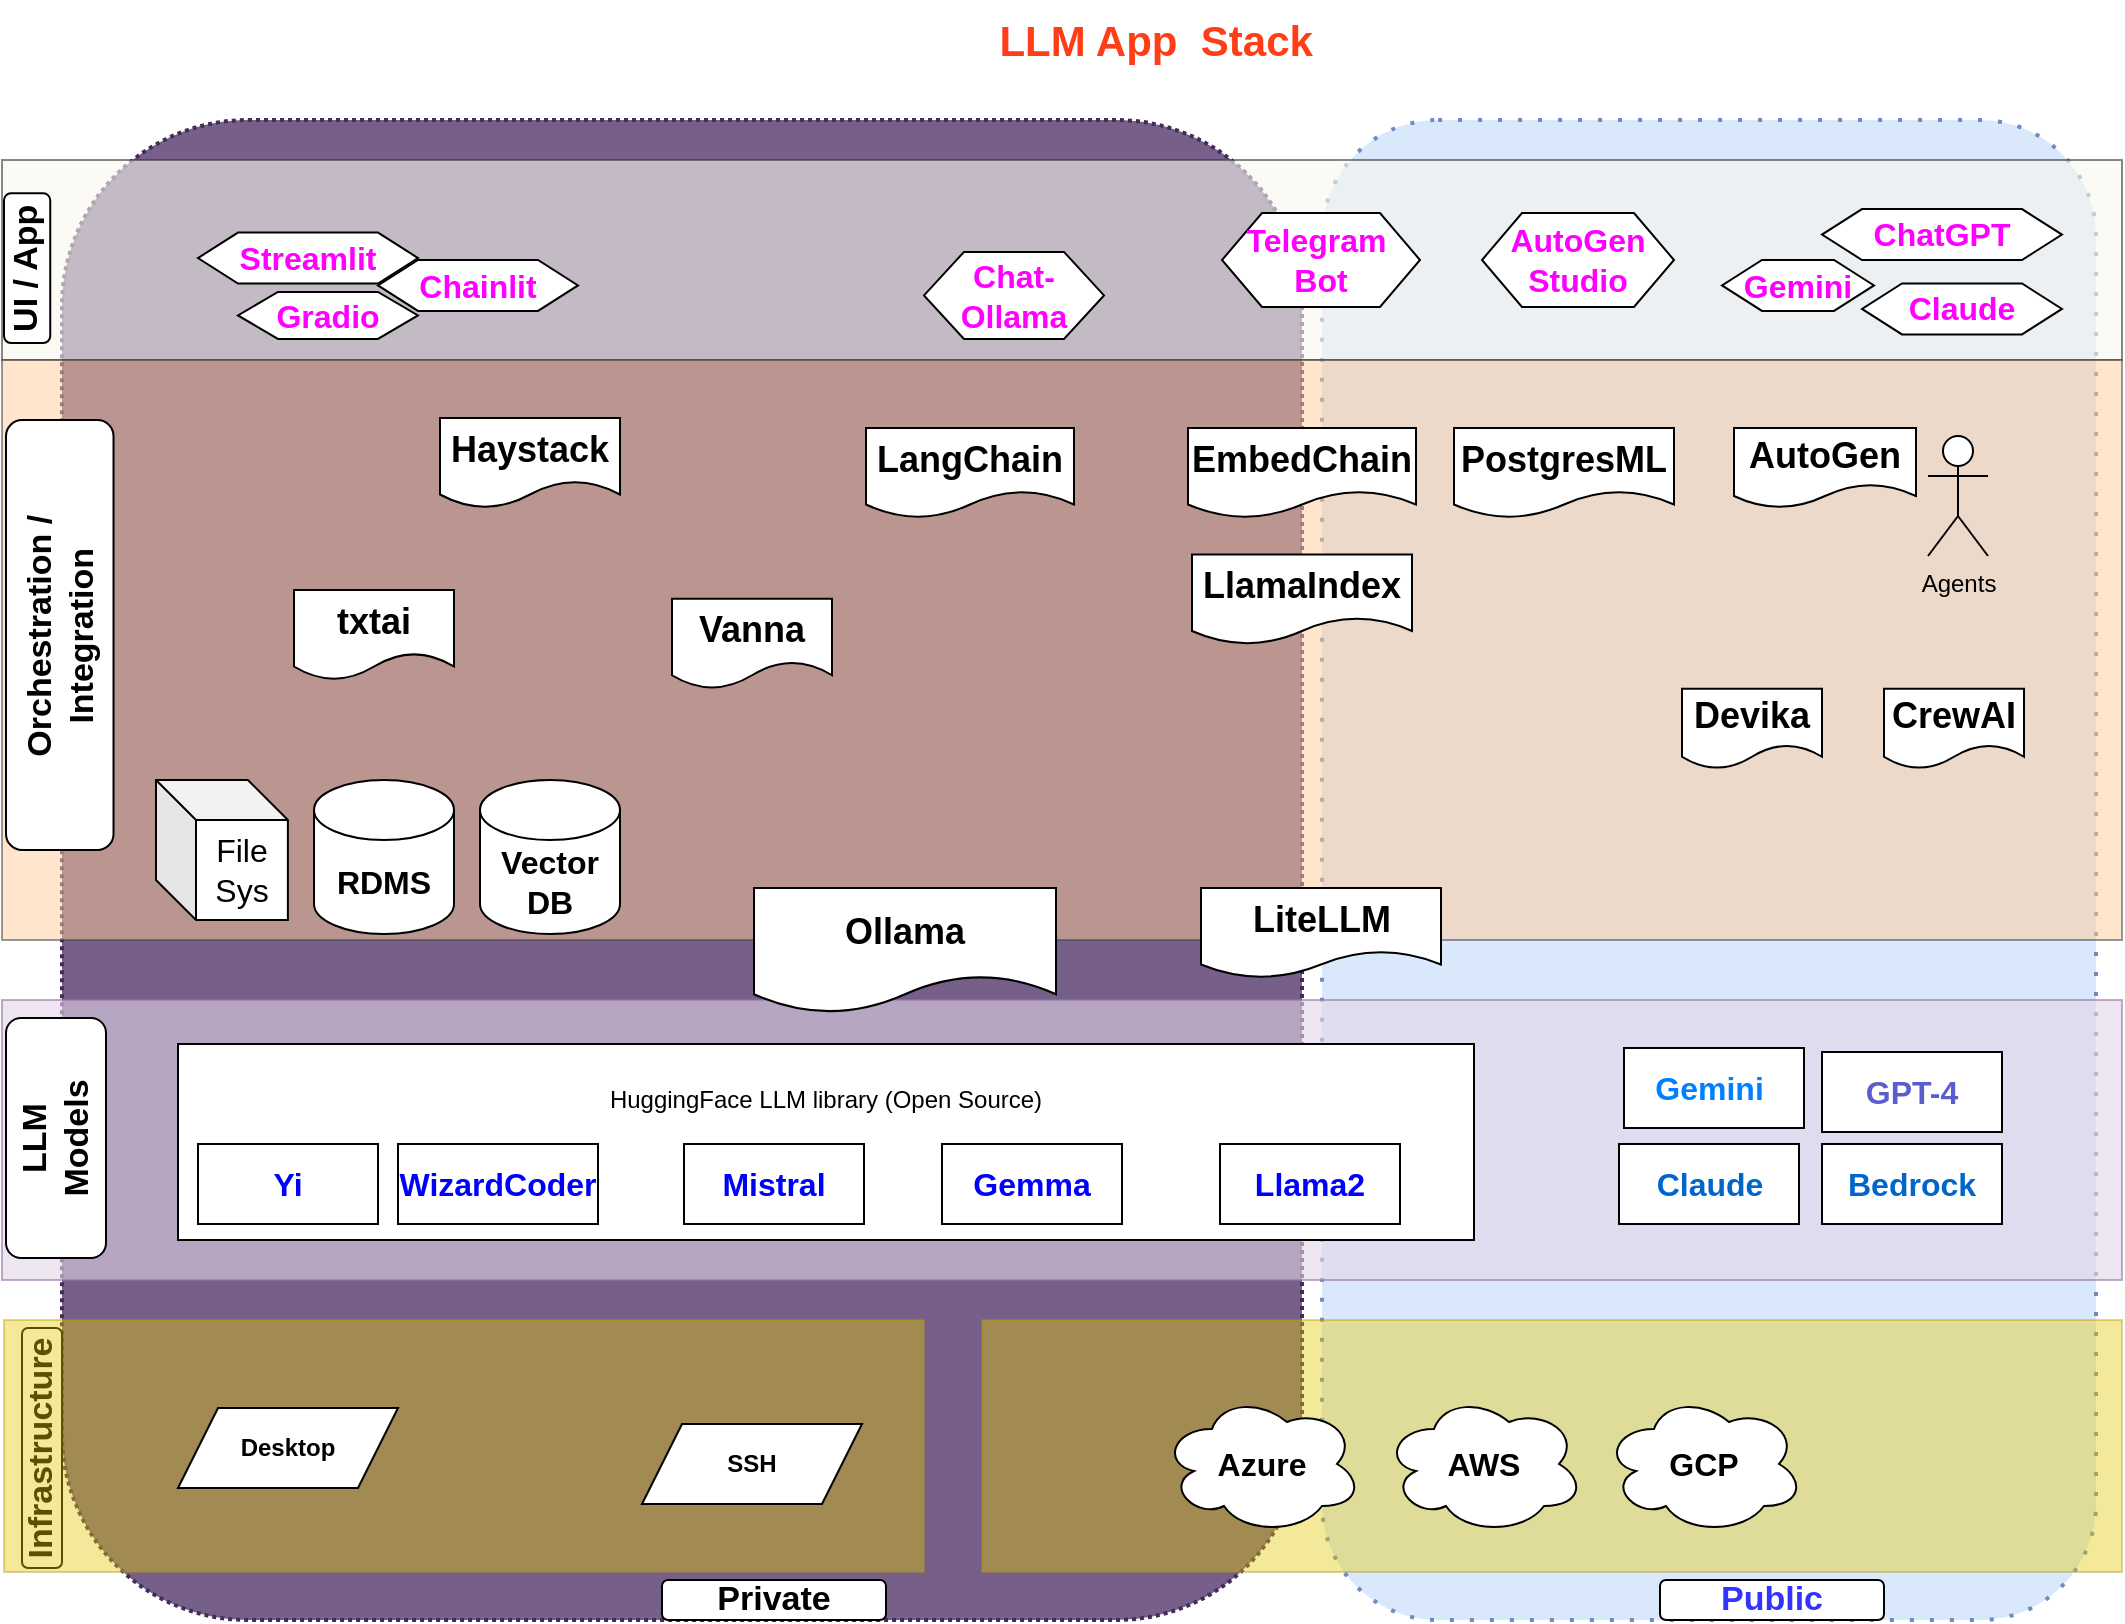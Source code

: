 <mxfile version="24.4.0" type="device">
  <diagram name="Page-1" id="i0_o2ARXLJ6j_lircmFi">
    <mxGraphModel dx="901" dy="579" grid="1" gridSize="10" guides="1" tooltips="1" connect="1" arrows="1" fold="1" page="1" pageScale="1" pageWidth="1100" pageHeight="850" math="0" shadow="0">
      <root>
        <mxCell id="0" />
        <mxCell id="1" parent="0" />
        <mxCell id="mXI2qHtpMhk3_PRG1ky6-10" value="" style="rounded=1;whiteSpace=wrap;html=1;strokeWidth=2;dashed=1;dashPattern=1 1;fillColor=#76608a;fontColor=#ffffff;strokeColor=#432D57;" parent="1" vertex="1">
          <mxGeometry x="44" y="66" width="620" height="750" as="geometry" />
        </mxCell>
        <mxCell id="mXI2qHtpMhk3_PRG1ky6-8" value="" style="rounded=1;whiteSpace=wrap;html=1;dashed=1;dashPattern=1 4;strokeWidth=2;fillColor=#dae8fc;strokeColor=#6c8ebf;" parent="1" vertex="1">
          <mxGeometry x="674" y="66" width="387" height="750" as="geometry" />
        </mxCell>
        <mxCell id="mXI2qHtpMhk3_PRG1ky6-4" value="" style="rounded=0;whiteSpace=wrap;html=1;fillColor=#e3c800;fontColor=#000000;strokeColor=#B09500;opacity=40;" parent="1" vertex="1">
          <mxGeometry x="504" y="666" width="570" height="126" as="geometry" />
        </mxCell>
        <mxCell id="mXI2qHtpMhk3_PRG1ky6-6" value="" style="rounded=0;whiteSpace=wrap;html=1;fillColor=#f9f7ed;opacity=60;strokeColor=#36393d;" parent="1" vertex="1">
          <mxGeometry x="14" y="86" width="1060" height="100" as="geometry" />
        </mxCell>
        <mxCell id="mXI2qHtpMhk3_PRG1ky6-5" value="" style="rounded=0;whiteSpace=wrap;html=1;fillColor=#e1d5e7;strokeColor=#9673a6;opacity=60;" parent="1" vertex="1">
          <mxGeometry x="14" y="506" width="1060" height="140" as="geometry" />
        </mxCell>
        <mxCell id="mXI2qHtpMhk3_PRG1ky6-11" value="&lt;b&gt;&lt;font color=&quot;#3333ff&quot; style=&quot;font-size: 17px;&quot;&gt;Public&lt;/font&gt;&lt;/b&gt;" style="rounded=1;whiteSpace=wrap;html=1;" parent="1" vertex="1">
          <mxGeometry x="843" y="796" width="112" height="20" as="geometry" />
        </mxCell>
        <mxCell id="mXI2qHtpMhk3_PRG1ky6-7" value="" style="rounded=0;whiteSpace=wrap;html=1;fillColor=#ffcc99;strokeColor=#36393d;opacity=50;" parent="1" vertex="1">
          <mxGeometry x="14" y="186" width="1060" height="290" as="geometry" />
        </mxCell>
        <mxCell id="mXI2qHtpMhk3_PRG1ky6-12" value="&lt;b&gt;&lt;font style=&quot;font-size: 17px;&quot;&gt;Private&lt;/font&gt;&lt;/b&gt;" style="rounded=1;whiteSpace=wrap;html=1;" parent="1" vertex="1">
          <mxGeometry x="344" y="796" width="112" height="20" as="geometry" />
        </mxCell>
        <mxCell id="uhhtUNB6FmitXAAVwI5m-1" value="&lt;b&gt;&lt;font style=&quot;font-size: 17px;&quot;&gt;Infrastructure&lt;/font&gt;&lt;/b&gt;" style="rounded=1;whiteSpace=wrap;html=1;rotatable=1;rotation=-90;" parent="1" vertex="1">
          <mxGeometry x="-26" y="720" width="120" height="20" as="geometry" />
        </mxCell>
        <mxCell id="uhhtUNB6FmitXAAVwI5m-2" value="&lt;b&gt;&lt;font style=&quot;font-size: 17px;&quot;&gt;LLM &lt;br&gt;Models&lt;/font&gt;&lt;/b&gt;" style="rounded=1;whiteSpace=wrap;html=1;rotatable=1;rotation=-90;" parent="1" vertex="1">
          <mxGeometry x="-19" y="550" width="120" height="50" as="geometry" />
        </mxCell>
        <mxCell id="uhhtUNB6FmitXAAVwI5m-3" value="&lt;b&gt;&lt;font style=&quot;font-size: 17px;&quot;&gt;Orchestration / Integration&lt;/font&gt;&lt;/b&gt;" style="rounded=1;whiteSpace=wrap;html=1;rotatable=1;rotation=-90;" parent="1" vertex="1">
          <mxGeometry x="-64.62" y="296.63" width="215" height="53.75" as="geometry" />
        </mxCell>
        <mxCell id="uhhtUNB6FmitXAAVwI5m-4" value="&lt;b&gt;&lt;font style=&quot;font-size: 17px;&quot;&gt;UI / App&lt;/font&gt;&lt;/b&gt;" style="rounded=1;whiteSpace=wrap;html=1;rotatable=1;rotation=-90;" parent="1" vertex="1">
          <mxGeometry x="-10.86" y="128.53" width="74.84" height="23.12" as="geometry" />
        </mxCell>
        <mxCell id="uhhtUNB6FmitXAAVwI5m-9" value="" style="rounded=0;whiteSpace=wrap;html=1;fillColor=#e3c800;fontColor=#000000;strokeColor=#B09500;opacity=40;" parent="1" vertex="1">
          <mxGeometry x="15" y="666" width="460" height="126" as="geometry" />
        </mxCell>
        <mxCell id="uhhtUNB6FmitXAAVwI5m-10" value="&lt;b&gt;Desktop&lt;/b&gt;" style="shape=parallelogram;perimeter=parallelogramPerimeter;whiteSpace=wrap;html=1;fixedSize=1;" parent="1" vertex="1">
          <mxGeometry x="102" y="710" width="110" height="40" as="geometry" />
        </mxCell>
        <mxCell id="uhhtUNB6FmitXAAVwI5m-11" value="&lt;b&gt;SSH&lt;/b&gt;" style="shape=parallelogram;perimeter=parallelogramPerimeter;whiteSpace=wrap;html=1;fixedSize=1;" parent="1" vertex="1">
          <mxGeometry x="334" y="718" width="110" height="40" as="geometry" />
        </mxCell>
        <mxCell id="uhhtUNB6FmitXAAVwI5m-12" value="&lt;font color=&quot;#007fff&quot; style=&quot;font-size: 16px;&quot;&gt;&lt;b&gt;Gemini&amp;nbsp;&lt;/b&gt;&lt;/font&gt;" style="rounded=0;whiteSpace=wrap;html=1;" parent="1" vertex="1">
          <mxGeometry x="825" y="530" width="90" height="40" as="geometry" />
        </mxCell>
        <mxCell id="uhhtUNB6FmitXAAVwI5m-13" value="&lt;span style=&quot;font-size: 16px;&quot;&gt;&lt;b&gt;&lt;font color=&quot;#5a5ecc&quot;&gt;GPT-4&lt;/font&gt;&lt;/b&gt;&lt;/span&gt;" style="rounded=0;whiteSpace=wrap;html=1;" parent="1" vertex="1">
          <mxGeometry x="924" y="532" width="90" height="40" as="geometry" />
        </mxCell>
        <mxCell id="uhhtUNB6FmitXAAVwI5m-16" value="HuggingFace LLM library (Open Source)&lt;br&gt;&lt;br&gt;&lt;br&gt;&lt;br&gt;" style="rounded=0;whiteSpace=wrap;html=1;" parent="1" vertex="1">
          <mxGeometry x="102" y="528" width="648" height="98" as="geometry" />
        </mxCell>
        <mxCell id="uhhtUNB6FmitXAAVwI5m-17" value="&lt;font color=&quot;#0000ff&quot; style=&quot;font-size: 16px;&quot;&gt;&lt;b&gt;Mistral&lt;/b&gt;&lt;/font&gt;" style="rounded=0;whiteSpace=wrap;html=1;" parent="1" vertex="1">
          <mxGeometry x="355" y="578" width="90" height="40" as="geometry" />
        </mxCell>
        <mxCell id="uhhtUNB6FmitXAAVwI5m-18" value="&lt;font color=&quot;#0000ff&quot; style=&quot;font-size: 16px;&quot;&gt;&lt;b&gt;Yi&lt;/b&gt;&lt;/font&gt;" style="rounded=0;whiteSpace=wrap;html=1;" parent="1" vertex="1">
          <mxGeometry x="112" y="578" width="90" height="40" as="geometry" />
        </mxCell>
        <mxCell id="uhhtUNB6FmitXAAVwI5m-19" value="&lt;font style=&quot;font-size: 18px;&quot;&gt;&lt;b&gt;Haystack&lt;/b&gt;&lt;/font&gt;" style="shape=document;whiteSpace=wrap;html=1;boundedLbl=1;" parent="1" vertex="1">
          <mxGeometry x="233" y="215" width="90" height="45" as="geometry" />
        </mxCell>
        <mxCell id="uhhtUNB6FmitXAAVwI5m-21" value="&lt;font style=&quot;font-size: 18px;&quot;&gt;&lt;b&gt;LangChain&lt;/b&gt;&lt;/font&gt;" style="shape=document;whiteSpace=wrap;html=1;boundedLbl=1;" parent="1" vertex="1">
          <mxGeometry x="446" y="220" width="104" height="45" as="geometry" />
        </mxCell>
        <mxCell id="uhhtUNB6FmitXAAVwI5m-22" value="&lt;font style=&quot;font-size: 18px;&quot;&gt;&lt;b&gt;AutoGen&lt;/b&gt;&lt;/font&gt;" style="shape=document;whiteSpace=wrap;html=1;boundedLbl=1;" parent="1" vertex="1">
          <mxGeometry x="880" y="220" width="91" height="40" as="geometry" />
        </mxCell>
        <mxCell id="uhhtUNB6FmitXAAVwI5m-23" value="&lt;font style=&quot;font-size: 18px;&quot;&gt;&lt;b&gt;LlamaIndex&lt;/b&gt;&lt;/font&gt;" style="shape=document;whiteSpace=wrap;html=1;boundedLbl=1;" parent="1" vertex="1">
          <mxGeometry x="609" y="283.25" width="110" height="45" as="geometry" />
        </mxCell>
        <mxCell id="uhhtUNB6FmitXAAVwI5m-24" value="&lt;font style=&quot;font-size: 18px;&quot;&gt;&lt;b&gt;LiteLLM&lt;/b&gt;&lt;/font&gt;" style="shape=document;whiteSpace=wrap;html=1;boundedLbl=1;" parent="1" vertex="1">
          <mxGeometry x="613.5" y="450" width="120" height="45" as="geometry" />
        </mxCell>
        <mxCell id="uhhtUNB6FmitXAAVwI5m-25" value="&lt;font style=&quot;font-size: 18px;&quot;&gt;&lt;b&gt;Ollama&lt;/b&gt;&lt;/font&gt;" style="shape=document;whiteSpace=wrap;html=1;boundedLbl=1;" parent="1" vertex="1">
          <mxGeometry x="390" y="450" width="151" height="62.5" as="geometry" />
        </mxCell>
        <mxCell id="uhhtUNB6FmitXAAVwI5m-26" value="&lt;font style=&quot;font-size: 16px;&quot;&gt;&lt;b&gt;Vector DB&lt;/b&gt;&lt;/font&gt;" style="shape=cylinder3;whiteSpace=wrap;html=1;boundedLbl=1;backgroundOutline=1;size=15;" parent="1" vertex="1">
          <mxGeometry x="253" y="396" width="70" height="77" as="geometry" />
        </mxCell>
        <mxCell id="uhhtUNB6FmitXAAVwI5m-27" value="&lt;font style=&quot;font-size: 16px;&quot;&gt;File&lt;br&gt;Sys&lt;/font&gt;" style="shape=cube;whiteSpace=wrap;html=1;boundedLbl=1;backgroundOutline=1;darkOpacity=0.05;darkOpacity2=0.1;" parent="1" vertex="1">
          <mxGeometry x="91" y="396" width="65.94" height="70" as="geometry" />
        </mxCell>
        <mxCell id="uhhtUNB6FmitXAAVwI5m-28" value="Agents" style="shape=umlActor;verticalLabelPosition=bottom;verticalAlign=top;html=1;outlineConnect=0;" parent="1" vertex="1">
          <mxGeometry x="977" y="224" width="30" height="60" as="geometry" />
        </mxCell>
        <mxCell id="uhhtUNB6FmitXAAVwI5m-29" value="&lt;b&gt;&lt;font color=&quot;#ff3e17&quot; style=&quot;font-size: 21px;&quot;&gt;LLM App&amp;nbsp; Stack&amp;nbsp;&lt;/font&gt;&lt;/b&gt;" style="rounded=0;whiteSpace=wrap;html=1;strokeColor=none;" parent="1" vertex="1">
          <mxGeometry x="424" y="6" width="340" height="40" as="geometry" />
        </mxCell>
        <mxCell id="uhhtUNB6FmitXAAVwI5m-30" value="&lt;font color=&quot;#ff00ff&quot; style=&quot;font-size: 16px;&quot;&gt;&lt;b&gt;Streamlit&lt;/b&gt;&lt;/font&gt;" style="shape=hexagon;perimeter=hexagonPerimeter2;whiteSpace=wrap;html=1;fixedSize=1;" parent="1" vertex="1">
          <mxGeometry x="112" y="122.29" width="110" height="25.46" as="geometry" />
        </mxCell>
        <mxCell id="uhhtUNB6FmitXAAVwI5m-34" value="&lt;font color=&quot;#ff00ff&quot; style=&quot;font-size: 16px;&quot;&gt;&lt;b&gt;Chainlit&lt;/b&gt;&lt;/font&gt;" style="shape=hexagon;perimeter=hexagonPerimeter2;whiteSpace=wrap;html=1;fixedSize=1;" parent="1" vertex="1">
          <mxGeometry x="202" y="136" width="100" height="25.46" as="geometry" />
        </mxCell>
        <mxCell id="uhhtUNB6FmitXAAVwI5m-35" value="&lt;font color=&quot;#ff00ff&quot; style=&quot;font-size: 16px;&quot;&gt;&lt;b&gt;Gradio&lt;/b&gt;&lt;/font&gt;" style="shape=hexagon;perimeter=hexagonPerimeter2;whiteSpace=wrap;html=1;fixedSize=1;" parent="1" vertex="1">
          <mxGeometry x="131.97" y="151.96" width="90" height="23.5" as="geometry" />
        </mxCell>
        <mxCell id="uhhtUNB6FmitXAAVwI5m-36" value="&lt;font color=&quot;#ff00ff&quot; style=&quot;font-size: 16px;&quot;&gt;&lt;b&gt;ChatGPT&lt;/b&gt;&lt;/font&gt;" style="shape=hexagon;perimeter=hexagonPerimeter2;whiteSpace=wrap;html=1;fixedSize=1;" parent="1" vertex="1">
          <mxGeometry x="924" y="110.54" width="120" height="25.46" as="geometry" />
        </mxCell>
        <mxCell id="uhhtUNB6FmitXAAVwI5m-37" value="&lt;font color=&quot;#ff00ff&quot; style=&quot;font-size: 16px;&quot;&gt;&lt;b&gt;Claude&lt;/b&gt;&lt;/font&gt;" style="shape=hexagon;perimeter=hexagonPerimeter2;whiteSpace=wrap;html=1;fixedSize=1;" parent="1" vertex="1">
          <mxGeometry x="944" y="147.75" width="100" height="25.46" as="geometry" />
        </mxCell>
        <mxCell id="uhhtUNB6FmitXAAVwI5m-38" value="&lt;font color=&quot;#ff00ff&quot; style=&quot;font-size: 16px;&quot;&gt;&lt;b&gt;Telegram&amp;nbsp;&lt;br&gt;Bot&lt;br&gt;&lt;/b&gt;&lt;/font&gt;" style="shape=hexagon;perimeter=hexagonPerimeter2;whiteSpace=wrap;html=1;fixedSize=1;" parent="1" vertex="1">
          <mxGeometry x="624" y="112.5" width="99" height="47" as="geometry" />
        </mxCell>
        <mxCell id="uhhtUNB6FmitXAAVwI5m-39" value="&lt;font color=&quot;#0000ff&quot; style=&quot;font-size: 16px;&quot;&gt;&lt;b&gt;WizardCoder&lt;/b&gt;&lt;/font&gt;" style="rounded=0;whiteSpace=wrap;html=1;" parent="1" vertex="1">
          <mxGeometry x="212" y="578" width="100" height="40" as="geometry" />
        </mxCell>
        <mxCell id="uhhtUNB6FmitXAAVwI5m-40" value="&lt;b&gt;&lt;font style=&quot;font-size: 16px;&quot;&gt;AWS&lt;/font&gt;&lt;/b&gt;" style="ellipse;shape=cloud;whiteSpace=wrap;html=1;" parent="1" vertex="1">
          <mxGeometry x="705" y="703" width="100" height="70" as="geometry" />
        </mxCell>
        <mxCell id="uhhtUNB6FmitXAAVwI5m-41" value="&lt;b style=&quot;border-color: var(--border-color);&quot;&gt;&lt;font style=&quot;border-color: var(--border-color); font-size: 16px;&quot;&gt;GCP&lt;/font&gt;&lt;/b&gt;" style="ellipse;shape=cloud;whiteSpace=wrap;html=1;" parent="1" vertex="1">
          <mxGeometry x="815" y="703" width="100" height="70" as="geometry" />
        </mxCell>
        <mxCell id="uhhtUNB6FmitXAAVwI5m-42" value="&lt;b style=&quot;border-color: var(--border-color);&quot;&gt;&lt;font style=&quot;border-color: var(--border-color); font-size: 16px;&quot;&gt;Azure&lt;/font&gt;&lt;/b&gt;" style="ellipse;shape=cloud;whiteSpace=wrap;html=1;" parent="1" vertex="1">
          <mxGeometry x="594" y="703" width="100" height="70" as="geometry" />
        </mxCell>
        <mxCell id="uhhtUNB6FmitXAAVwI5m-44" value="&lt;font style=&quot;font-size: 16px;&quot;&gt;&lt;b&gt;RDMS&lt;/b&gt;&lt;/font&gt;" style="shape=cylinder3;whiteSpace=wrap;html=1;boundedLbl=1;backgroundOutline=1;size=15;" parent="1" vertex="1">
          <mxGeometry x="170" y="396" width="70" height="77" as="geometry" />
        </mxCell>
        <mxCell id="uhhtUNB6FmitXAAVwI5m-45" value="&lt;font color=&quot;#0000ff&quot; style=&quot;font-size: 16px;&quot;&gt;&lt;b&gt;Llama2&lt;/b&gt;&lt;/font&gt;" style="rounded=0;whiteSpace=wrap;html=1;" parent="1" vertex="1">
          <mxGeometry x="623" y="578" width="90" height="40" as="geometry" />
        </mxCell>
        <mxCell id="uhhtUNB6FmitXAAVwI5m-46" value="&lt;font style=&quot;font-size: 18px;&quot;&gt;&lt;b&gt;Vanna&lt;/b&gt;&lt;/font&gt;" style="shape=document;whiteSpace=wrap;html=1;boundedLbl=1;" parent="1" vertex="1">
          <mxGeometry x="349" y="305.38" width="80" height="45" as="geometry" />
        </mxCell>
        <mxCell id="JLPEa77Uh13Zxa8-wWIW-1" value="&lt;font style=&quot;font-size: 18px;&quot;&gt;&lt;b&gt;txtai&lt;/b&gt;&lt;/font&gt;" style="shape=document;whiteSpace=wrap;html=1;boundedLbl=1;" parent="1" vertex="1">
          <mxGeometry x="160" y="301.01" width="80" height="45" as="geometry" />
        </mxCell>
        <mxCell id="oleBlqP1BbrzKMwtvfZZ-2" value="&lt;font color=&quot;#ff00ff&quot; style=&quot;font-size: 16px;&quot;&gt;&lt;b&gt;AutoGen&lt;br&gt;Studio&lt;br&gt;&lt;/b&gt;&lt;/font&gt;" style="shape=hexagon;perimeter=hexagonPerimeter2;whiteSpace=wrap;html=1;fixedSize=1;" parent="1" vertex="1">
          <mxGeometry x="754" y="112.5" width="96" height="47" as="geometry" />
        </mxCell>
        <mxCell id="9qQmUJHSrcrS_1e3mnja-1" value="&lt;font color=&quot;#ff00ff&quot; style=&quot;font-size: 16px;&quot;&gt;&lt;b&gt;Chat-Ollama&lt;/b&gt;&lt;/font&gt;" style="shape=hexagon;perimeter=hexagonPerimeter2;whiteSpace=wrap;html=1;fixedSize=1;" parent="1" vertex="1">
          <mxGeometry x="475" y="131.96" width="90" height="43.5" as="geometry" />
        </mxCell>
        <mxCell id="9qQmUJHSrcrS_1e3mnja-3" value="&lt;font color=&quot;#ff00ff&quot; style=&quot;font-size: 16px;&quot;&gt;&lt;b&gt;Gemini&lt;/b&gt;&lt;/font&gt;" style="shape=hexagon;perimeter=hexagonPerimeter2;whiteSpace=wrap;html=1;fixedSize=1;" parent="1" vertex="1">
          <mxGeometry x="874" y="136" width="76" height="25.46" as="geometry" />
        </mxCell>
        <mxCell id="9qQmUJHSrcrS_1e3mnja-4" value="&lt;font style=&quot;font-size: 18px;&quot;&gt;&lt;b&gt;PostgresML&lt;/b&gt;&lt;/font&gt;" style="shape=document;whiteSpace=wrap;html=1;boundedLbl=1;" parent="1" vertex="1">
          <mxGeometry x="740" y="220" width="110" height="45" as="geometry" />
        </mxCell>
        <mxCell id="MjQa_y_JuF8SWezKRWib-2" value="&lt;font style=&quot;font-size: 18px;&quot;&gt;&lt;b&gt;CrewAI&lt;/b&gt;&lt;/font&gt;" style="shape=document;whiteSpace=wrap;html=1;boundedLbl=1;" parent="1" vertex="1">
          <mxGeometry x="955" y="350.38" width="70" height="40" as="geometry" />
        </mxCell>
        <mxCell id="MjQa_y_JuF8SWezKRWib-3" value="&lt;font style=&quot;font-size: 18px;&quot;&gt;&lt;b&gt;EmbedChain&lt;/b&gt;&lt;/font&gt;" style="shape=document;whiteSpace=wrap;html=1;boundedLbl=1;" parent="1" vertex="1">
          <mxGeometry x="607" y="220" width="114" height="45" as="geometry" />
        </mxCell>
        <mxCell id="fylctS1l6kaMSA_ER5YP-1" value="&lt;font color=&quot;#0000ff&quot; style=&quot;font-size: 16px;&quot;&gt;&lt;b&gt;Gemma&lt;/b&gt;&lt;/font&gt;" style="rounded=0;whiteSpace=wrap;html=1;" parent="1" vertex="1">
          <mxGeometry x="484" y="578" width="90" height="40" as="geometry" />
        </mxCell>
        <mxCell id="fylctS1l6kaMSA_ER5YP-2" value="&lt;font color=&quot;#0066cc&quot; style=&quot;font-size: 16px;&quot;&gt;&lt;b style=&quot;&quot;&gt;Bedrock&lt;/b&gt;&lt;/font&gt;" style="rounded=0;whiteSpace=wrap;html=1;" parent="1" vertex="1">
          <mxGeometry x="924" y="578" width="90" height="40" as="geometry" />
        </mxCell>
        <mxCell id="k1tzBFmN8KAZOh8f-qIJ-1" value="&lt;font style=&quot;font-size: 18px;&quot;&gt;&lt;b&gt;Devika&lt;/b&gt;&lt;/font&gt;" style="shape=document;whiteSpace=wrap;html=1;boundedLbl=1;" parent="1" vertex="1">
          <mxGeometry x="854" y="350.38" width="70" height="40" as="geometry" />
        </mxCell>
        <mxCell id="k1tzBFmN8KAZOh8f-qIJ-2" value="&lt;font color=&quot;#0066cc&quot; style=&quot;font-size: 16px;&quot;&gt;&lt;b style=&quot;&quot;&gt;Claude&lt;/b&gt;&lt;/font&gt;" style="rounded=0;whiteSpace=wrap;html=1;" parent="1" vertex="1">
          <mxGeometry x="822.5" y="578" width="90" height="40" as="geometry" />
        </mxCell>
      </root>
    </mxGraphModel>
  </diagram>
</mxfile>
